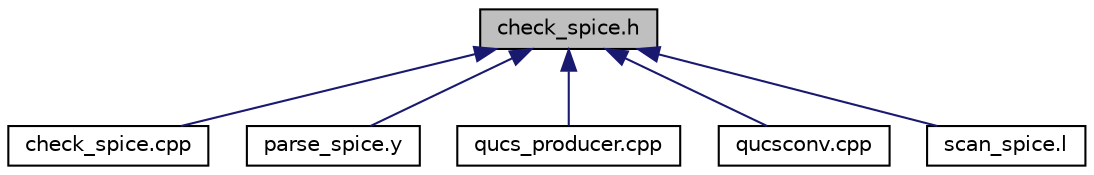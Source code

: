 digraph G
{
  edge [fontname="Helvetica",fontsize="10",labelfontname="Helvetica",labelfontsize="10"];
  node [fontname="Helvetica",fontsize="10",shape=record];
  Node1 [label="check_spice.h",height=0.2,width=0.4,color="black", fillcolor="grey75", style="filled" fontcolor="black"];
  Node1 -> Node2 [dir="back",color="midnightblue",fontsize="10",style="solid",fontname="Helvetica"];
  Node2 [label="check_spice.cpp",height=0.2,width=0.4,color="black", fillcolor="white", style="filled",URL="$check__spice_8cpp.html"];
  Node1 -> Node3 [dir="back",color="midnightblue",fontsize="10",style="solid",fontname="Helvetica"];
  Node3 [label="parse_spice.y",height=0.2,width=0.4,color="black", fillcolor="white", style="filled",URL="$parse__spice_8y.html"];
  Node1 -> Node4 [dir="back",color="midnightblue",fontsize="10",style="solid",fontname="Helvetica"];
  Node4 [label="qucs_producer.cpp",height=0.2,width=0.4,color="black", fillcolor="white", style="filled",URL="$qucs__producer_8cpp.html"];
  Node1 -> Node5 [dir="back",color="midnightblue",fontsize="10",style="solid",fontname="Helvetica"];
  Node5 [label="qucsconv.cpp",height=0.2,width=0.4,color="black", fillcolor="white", style="filled",URL="$qucsconv_8cpp.html"];
  Node1 -> Node6 [dir="back",color="midnightblue",fontsize="10",style="solid",fontname="Helvetica"];
  Node6 [label="scan_spice.l",height=0.2,width=0.4,color="black", fillcolor="white", style="filled",URL="$scan__spice_8l.html"];
}

